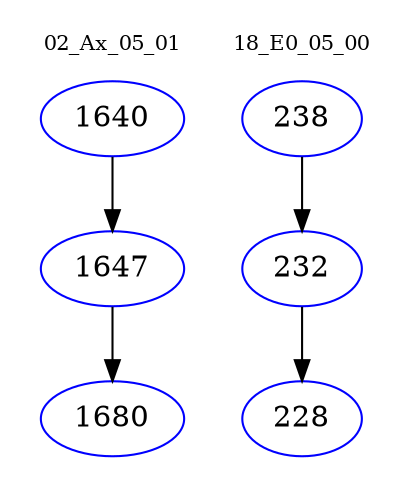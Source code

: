 digraph{
subgraph cluster_0 {
color = white
label = "02_Ax_05_01";
fontsize=10;
T0_1640 [label="1640", color="blue"]
T0_1640 -> T0_1647 [color="black"]
T0_1647 [label="1647", color="blue"]
T0_1647 -> T0_1680 [color="black"]
T0_1680 [label="1680", color="blue"]
}
subgraph cluster_1 {
color = white
label = "18_E0_05_00";
fontsize=10;
T1_238 [label="238", color="blue"]
T1_238 -> T1_232 [color="black"]
T1_232 [label="232", color="blue"]
T1_232 -> T1_228 [color="black"]
T1_228 [label="228", color="blue"]
}
}
